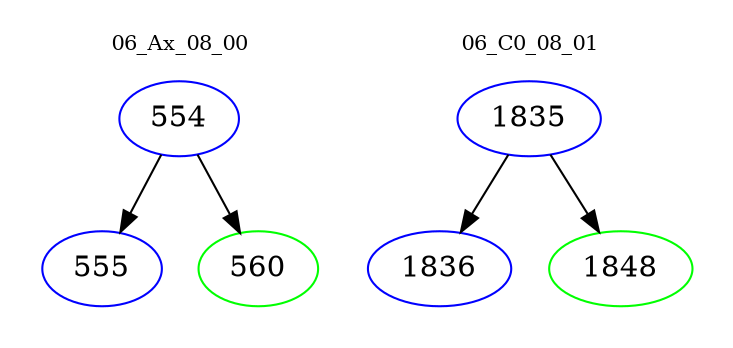 digraph{
subgraph cluster_0 {
color = white
label = "06_Ax_08_00";
fontsize=10;
T0_554 [label="554", color="blue"]
T0_554 -> T0_555 [color="black"]
T0_555 [label="555", color="blue"]
T0_554 -> T0_560 [color="black"]
T0_560 [label="560", color="green"]
}
subgraph cluster_1 {
color = white
label = "06_C0_08_01";
fontsize=10;
T1_1835 [label="1835", color="blue"]
T1_1835 -> T1_1836 [color="black"]
T1_1836 [label="1836", color="blue"]
T1_1835 -> T1_1848 [color="black"]
T1_1848 [label="1848", color="green"]
}
}
